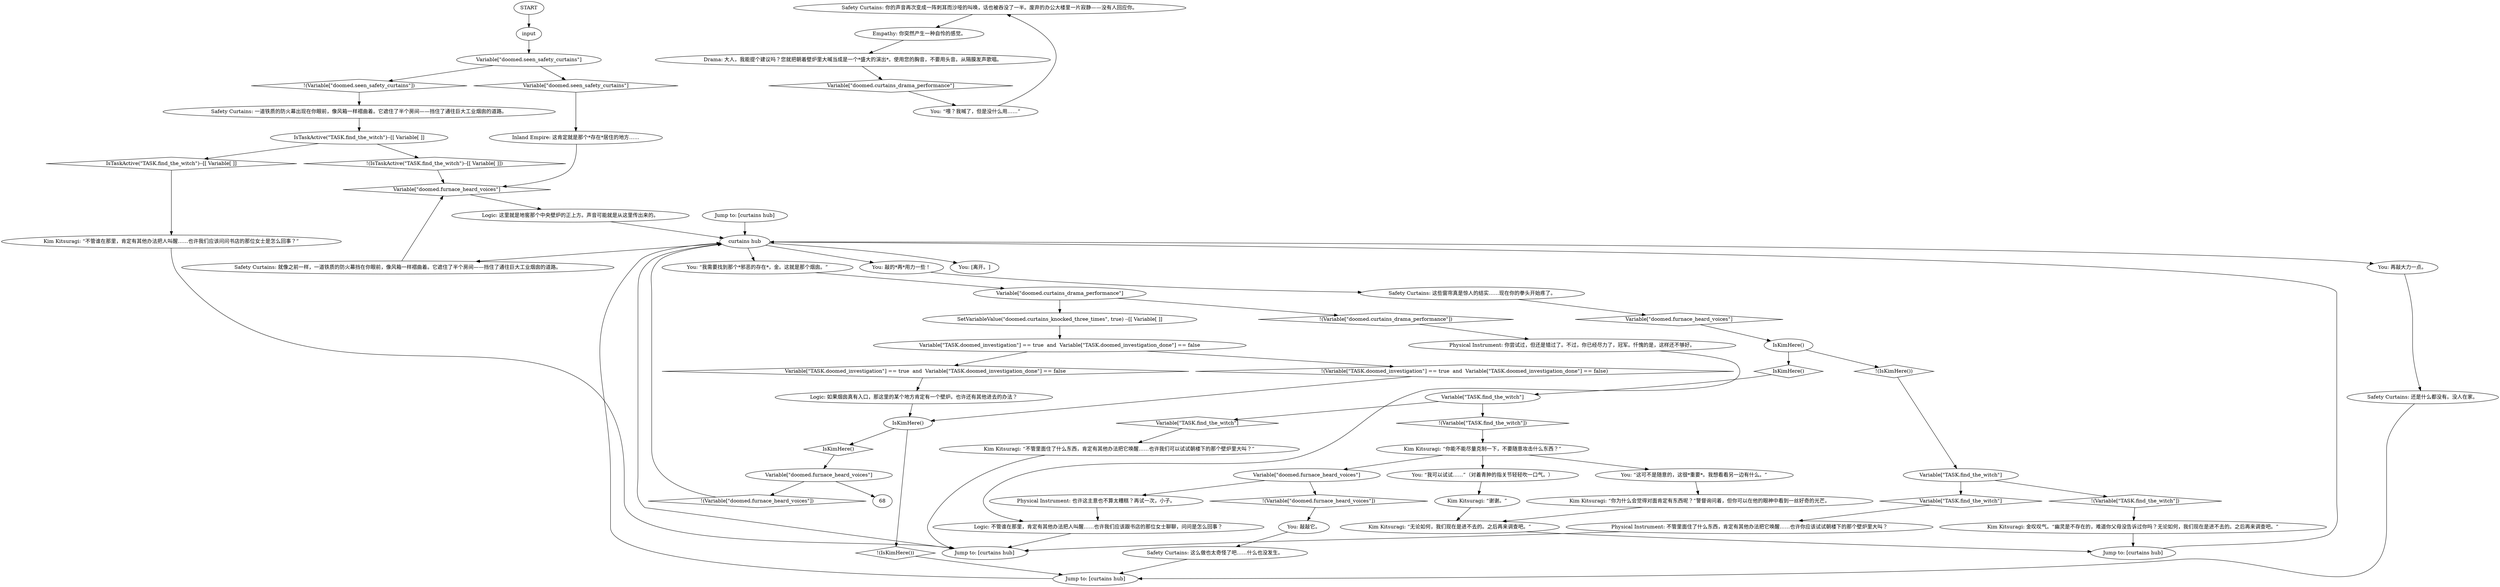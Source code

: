 # DOOMED / CURTAINS
# Safety Curtains blocking entrance to Dicemaker. (p.s. they are made of metal not wood, apparently)
# ==================================================
digraph G {
	  0 [label="START"];
	  1 [label="input"];
	  2 [label="You: 再敲大力一点。"];
	  3 [label="Kim Kitsuragi: “谢谢。”"];
	  4 [label="Safety Curtains: 一道铁质的防火幕出现在你眼前，像风箱一样褶曲着。它遮住了半个房间——挡住了通往巨大工业烟囱的道路。"];
	  5 [label="Variable[\"TASK.doomed_investigation\"] == true  and  Variable[\"TASK.doomed_investigation_done\"] == false"];
	  6 [label="Variable[\"TASK.doomed_investigation\"] == true  and  Variable[\"TASK.doomed_investigation_done\"] == false", shape=diamond];
	  7 [label="!(Variable[\"TASK.doomed_investigation\"] == true  and  Variable[\"TASK.doomed_investigation_done\"] == false)", shape=diamond];
	  8 [label="Variable[\"TASK.find_the_witch\"]"];
	  9 [label="Variable[\"TASK.find_the_witch\"]", shape=diamond];
	  10 [label="!(Variable[\"TASK.find_the_witch\"])", shape=diamond];
	  11 [label="curtains hub"];
	  12 [label="Kim Kitsuragi: “你为什么会觉得对面肯定有东西呢？”警督询问着，但你可以在他的眼神中看到一丝好奇的光芒。"];
	  13 [label="IsKimHere()"];
	  14 [label="IsKimHere()", shape=diamond];
	  15 [label="!(IsKimHere())", shape=diamond];
	  16 [label="Safety Curtains: 这么做也太奇怪了吧……什么也没发生。"];
	  17 [label="Jump to: [curtains hub]"];
	  18 [label="Variable[\"doomed.seen_safety_curtains\"]"];
	  19 [label="Variable[\"doomed.seen_safety_curtains\"]", shape=diamond];
	  20 [label="!(Variable[\"doomed.seen_safety_curtains\"])", shape=diamond];
	  21 [label="Physical Instrument: 不管里面住了什么东西，肯定有其他办法把它唤醒……也许你应该试试朝楼下的那个壁炉里大叫？"];
	  22 [label="You: [离开。]"];
	  23 [label="You: “这可不是随意的，这很*重要*。我想看看另一边有什么。”"];
	  24 [label="Kim Kitsuragi: “无论如何，我们现在是进不去的。之后再来调查吧。”"];
	  25 [label="IsTaskActive(\"TASK.find_the_witch\")--[[ Variable[ ]]"];
	  26 [label="IsTaskActive(\"TASK.find_the_witch\")--[[ Variable[ ]]", shape=diamond];
	  27 [label="!(IsTaskActive(\"TASK.find_the_witch\")--[[ Variable[ ]])", shape=diamond];
	  28 [label="Logic: 如果烟囱真有入口，那这里的某个地方肯定有一个壁炉。也许还有其他进去的办法？"];
	  29 [label="IsKimHere()"];
	  30 [label="IsKimHere()", shape=diamond];
	  31 [label="!(IsKimHere())", shape=diamond];
	  32 [label="You: “我可以试试……”（对着青肿的指关节轻轻吹一口气。）"];
	  33 [label="Jump to: [curtains hub]"];
	  34 [label="Safety Curtains: 你的声音再次变成一阵刺耳而沙哑的叫唤，话也被吞没了一半。废弃的办公大楼里一片寂静——没有人回应你。"];
	  35 [label="Safety Curtains: 这些窗帘真是惊人的结实……现在你的拳头开始疼了。"];
	  36 [label="Jump to: [curtains hub]"];
	  37 [label="Kim Kitsuragi: “不管里面住了什么东西，肯定有其他办法把它唤醒……也许我们可以试试朝楼下的那个壁炉里大叫？”"];
	  38 [label="Safety Curtains: 还是什么都没有。没人在家。"];
	  39 [label="You: 敲的*再*用力一些！"];
	  40 [label="Drama: 大人，我能提个建议吗？您就把朝着壁炉里大喊当成是一个*盛大的演出*。使用您的胸音，不要用头音。从隔膜发声歌唱。"];
	  41 [label="Empathy: 你突然产生一种自怜的感觉。"];
	  42 [label="Variable[\"TASK.find_the_witch\"]"];
	  43 [label="Variable[\"TASK.find_the_witch\"]", shape=diamond];
	  44 [label="!(Variable[\"TASK.find_the_witch\"])", shape=diamond];
	  45 [label="Logic: 这里就是地窖那个中央壁炉的正上方。声音可能就是从这里传出来的。"];
	  46 [label="Physical Instrument: 你尝试过，但还是错过了。不过，你已经尽力了，冠军。忏愧的是，这样还不够好。"];
	  47 [label="Jump to: [curtains hub]"];
	  48 [label="Logic: 不管谁在那里，肯定有其他办法把人叫醒……也许我们应该跟书店的那位女士聊聊，问问是怎么回事？"];
	  49 [label="Kim Kitsuragi: 金叹叹气。“幽灵是不存在的，难道你父母没告诉过你吗？无论如何，我们现在是进不去的。之后再来调查吧。”"];
	  50 [label="Variable[\"doomed.curtains_drama_performance\"]"];
	  51 [label="Variable[\"doomed.curtains_drama_performance\"]", shape=diamond];
	  52 [label="!(Variable[\"doomed.curtains_drama_performance\"])", shape=diamond];
	  53 [label="SetVariableValue(\"doomed.curtains_knocked_three_times\", true) --[[ Variable[ ]]"];
	  54 [label="You: 敲敲它。"];
	  55 [label="You: “我需要找到那个*邪恶的存在*，金。这就是那个烟囱。”"];
	  56 [label="Variable[\"doomed.furnace_heard_voices\"]"];
	  57 [label="Variable[\"doomed.furnace_heard_voices\"]", shape=diamond];
	  58 [label="!(Variable[\"doomed.furnace_heard_voices\"])", shape=diamond];
	  59 [label="Physical Instrument: 也许这主意也不算太糟糕？再试一次，小子。"];
	  60 [label="You: “喂？我喊了，但是没什么用……”"];
	  61 [label="Safety Curtains: 就像之前一样，一道铁质的防火幕挡在你眼前，像风箱一样褶曲着。它遮住了半个房间——挡住了通往巨大工业烟囱的道路。"];
	  62 [label="Inland Empire: 这肯定就是那个*存在*居住的地方……"];
	  63 [label="Kim Kitsuragi: “不管谁在那里，肯定有其他办法把人叫醒……也许我们应该问问书店的那位女士是怎么回事？”"];
	  64 [label="Kim Kitsuragi: “你能不能尽量克制一下，不要随意攻击什么东西？”"];
	  65 [label="Variable[\"doomed.furnace_heard_voices\"]"];
	  66 [label="Variable[\"doomed.furnace_heard_voices\"]", shape=diamond];
	  67 [label="!(Variable[\"doomed.furnace_heard_voices\"])", shape=diamond];
	  0 -> 1
	  1 -> 18
	  2 -> 38
	  3 -> 24
	  4 -> 25
	  5 -> 6
	  5 -> 7
	  6 -> 28
	  7 -> 29
	  8 -> 9
	  8 -> 10
	  9 -> 21
	  10 -> 49
	  11 -> 2
	  11 -> 39
	  11 -> 22
	  11 -> 55
	  11 -> 61
	  12 -> 24
	  13 -> 14
	  13 -> 15
	  14 -> 42
	  15 -> 8
	  16 -> 17
	  17 -> 11
	  18 -> 19
	  18 -> 20
	  19 -> 62
	  20 -> 4
	  21 -> 33
	  23 -> 12
	  24 -> 36
	  25 -> 26
	  25 -> 27
	  26 -> 63
	  27 -> 66
	  28 -> 29
	  29 -> 30
	  29 -> 31
	  30 -> 65
	  31 -> 17
	  32 -> 3
	  33 -> 11
	  34 -> 41
	  35 -> 57
	  36 -> 11
	  37 -> 33
	  38 -> 17
	  39 -> 35
	  40 -> 51
	  41 -> 40
	  42 -> 43
	  42 -> 44
	  43 -> 37
	  44 -> 64
	  45 -> 11
	  46 -> 48
	  47 -> 11
	  48 -> 33
	  49 -> 36
	  50 -> 52
	  50 -> 53
	  51 -> 60
	  52 -> 46
	  53 -> 5
	  54 -> 16
	  55 -> 50
	  56 -> 58
	  56 -> 59
	  57 -> 13
	  58 -> 54
	  59 -> 48
	  60 -> 34
	  61 -> 66
	  62 -> 66
	  63 -> 33
	  64 -> 56
	  64 -> 32
	  64 -> 23
	  65 -> 67
	  65 -> 68
	  66 -> 45
	  67 -> 11
}

